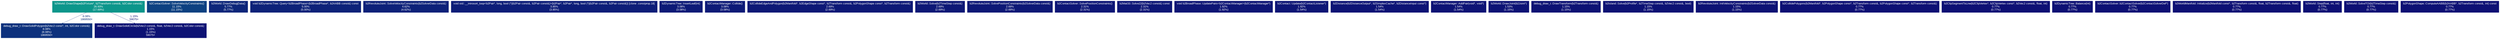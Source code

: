 digraph {
	graph [fontname=Arial, nodesep=0.125, ranksep=0.25];
	node [fontcolor=white, fontname=Arial, height=0, shape=box, style=filled, width=0];
	edge [fontname=Arial];
	1 [color="#0c968b", fontcolor="#ffffff", fontsize="10.00", label="b2World::DrawShape(b2Fixture*, b2Transform const&, b2Color const&)\n26.93%\n(17.69%)"];
	1 -> 3 [arrowsize="0.35", color="#0d317d", fontcolor="#0d317d", fontsize="10.00", label="8.08%\n1869550×", labeldistance="0.50", penwidth="0.50"];
	1 -> 21 [arrowsize="0.35", color="#0d1274", fontcolor="#0d1274", fontsize="10.00", label="1.15%\n59075×", labeldistance="0.50", penwidth="0.50"];
	2 [color="#0d4181", fontcolor="#ffffff", fontsize="10.00", label="b2ContactSolver::SolveVelocityConstraints()\n11.15%\n(11.15%)"];
	3 [color="#0d317d", fontcolor="#ffffff", fontsize="10.00", label="debug_draw_t::DrawSolidPolygon(b2Vec2 const*, int, b2Color const&)\n8.08%\n(8.08%)\n1869550×"];
	4 [color="#0d267a", fontcolor="#ffffff", fontsize="10.00", label="b2World::DrawDebugData()\n5.77%\n(5.77%)"];
	5 [color="#0d2279", fontcolor="#ffffff", fontsize="10.00", label="void b2DynamicTree::Query<b2BroadPhase>(b2BroadPhase*, b2AABB const&) const\n5.00%\n(5.00%)"];
	6 [color="#0d2179", fontcolor="#ffffff", fontsize="10.00", label="b2RevoluteJoint::SolveVelocityConstraints(b2SolverData const&)\n4.62%\n(4.62%)"];
	7 [color="#0d1d78", fontcolor="#ffffff", fontsize="10.00", label="void std::__introsort_loop<b2Pair*, long, bool (*)(b2Pair const&, b2Pair const&)>(b2Pair*, b2Pair*, long, bool (*)(b2Pair const&, b2Pair const&)) [clone .constprop.18]\n3.85%\n(3.85%)"];
	8 [color="#0d1a77", fontcolor="#ffffff", fontsize="10.00", label="b2DynamicTree::InsertLeaf(int)\n3.08%\n(3.08%)"];
	9 [color="#0d1a77", fontcolor="#ffffff", fontsize="10.00", label="b2ContactManager::Collide()\n3.08%\n(3.08%)"];
	10 [color="#0d1876", fontcolor="#ffffff", fontsize="10.00", label="b2CollideEdgeAndPolygon(b2Manifold*, b2EdgeShape const*, b2Transform const&, b2PolygonShape const*, b2Transform const&)\n2.69%\n(2.69%)"];
	11 [color="#0d1876", fontcolor="#ffffff", fontsize="10.00", label="b2World::Solve(b2TimeStep const&)\n2.69%\n(2.69%)"];
	12 [color="#0d1876", fontcolor="#ffffff", fontsize="10.00", label="b2RevoluteJoint::SolvePositionConstraints(b2SolverData const&)\n2.69%\n(2.69%)"];
	13 [color="#0d1676", fontcolor="#ffffff", fontsize="10.00", label="b2ContactSolver::SolvePositionConstraints()\n2.31%\n(2.31%)"];
	14 [color="#0d1676", fontcolor="#ffffff", fontsize="10.00", label="b2Mat33::Solve22(b2Vec2 const&) const\n2.31%\n(2.31%)"];
	15 [color="#0d1575", fontcolor="#ffffff", fontsize="10.00", label="void b2BroadPhase::UpdatePairs<b2ContactManager>(b2ContactManager*)\n1.92%\n(1.92%)"];
	16 [color="#0d1575", fontcolor="#ffffff", fontsize="10.00", label="b2Contact::Update(b2ContactListener*)\n1.92%\n(1.54%)"];
	17 [color="#0d1375", fontcolor="#ffffff", fontsize="10.00", label="b2Distance(b2DistanceOutput*, b2SimplexCache*, b2DistanceInput const*)\n1.54%\n(1.54%)"];
	18 [color="#0d1375", fontcolor="#ffffff", fontsize="10.00", label="b2ContactManager::AddPair(void*, void*)\n1.54%\n(1.54%)"];
	19 [color="#0d1375", fontcolor="#ffffff", fontsize="10.00", label="b2World::DrawJoint(b2Joint*)\n1.53%\n(1.15%)"];
	20 [color="#0d1274", fontcolor="#ffffff", fontsize="10.00", label="debug_draw_t::DrawTransform(b2Transform const&)\n1.15%\n(1.15%)"];
	21 [color="#0d1274", fontcolor="#ffffff", fontsize="10.00", label="debug_draw_t::DrawSolidCircle(b2Vec2 const&, float, b2Vec2 const&, b2Color const&)\n1.15%\n(1.15%)\n59075×"];
	22 [color="#0d1274", fontcolor="#ffffff", fontsize="10.00", label="b2Island::Solve(b2Profile*, b2TimeStep const&, b2Vec2 const&, bool)\n1.15%\n(1.15%)"];
	23 [color="#0d1274", fontcolor="#ffffff", fontsize="10.00", label="b2RevoluteJoint::InitVelocityConstraints(b2SolverData const&)\n1.15%\n(1.15%)"];
	24 [color="#0d1074", fontcolor="#ffffff", fontsize="10.00", label="b2CollidePolygons(b2Manifold*, b2PolygonShape const*, b2Transform const&, b2PolygonShape const*, b2Transform const&)\n0.77%\n(0.77%)"];
	25 [color="#0d1074", fontcolor="#ffffff", fontsize="10.00", label="b2ClipSegmentToLine(b2ClipVertex*, b2ClipVertex const*, b2Vec2 const&, float, int)\n0.77%\n(0.77%)"];
	26 [color="#0d1074", fontcolor="#ffffff", fontsize="10.00", label="b2DynamicTree::Balance(int)\n0.77%\n(0.77%)"];
	27 [color="#0d1074", fontcolor="#ffffff", fontsize="10.00", label="b2ContactSolver::b2ContactSolver(b2ContactSolverDef*)\n0.77%\n(0.77%)"];
	28 [color="#0d1074", fontcolor="#ffffff", fontsize="10.00", label="b2WorldManifold::Initialize(b2Manifold const*, b2Transform const&, float, b2Transform const&, float)\n0.77%\n(0.77%)"];
	29 [color="#0d1074", fontcolor="#ffffff", fontsize="10.00", label="b2World::Step(float, int, int)\n0.77%\n(0.77%)"];
	30 [color="#0d1074", fontcolor="#ffffff", fontsize="10.00", label="b2World::SolveTOI(b2TimeStep const&)\n0.77%\n(0.77%)"];
	31 [color="#0d1074", fontcolor="#ffffff", fontsize="10.00", label="b2PolygonShape::ComputeAABB(b2AABB*, b2Transform const&, int) const\n0.77%\n(0.77%)"];
}
